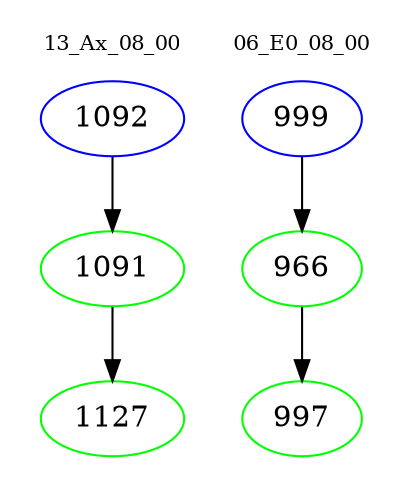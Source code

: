 digraph{
subgraph cluster_0 {
color = white
label = "13_Ax_08_00";
fontsize=10;
T0_1092 [label="1092", color="blue"]
T0_1092 -> T0_1091 [color="black"]
T0_1091 [label="1091", color="green"]
T0_1091 -> T0_1127 [color="black"]
T0_1127 [label="1127", color="green"]
}
subgraph cluster_1 {
color = white
label = "06_E0_08_00";
fontsize=10;
T1_999 [label="999", color="blue"]
T1_999 -> T1_966 [color="black"]
T1_966 [label="966", color="green"]
T1_966 -> T1_997 [color="black"]
T1_997 [label="997", color="green"]
}
}
